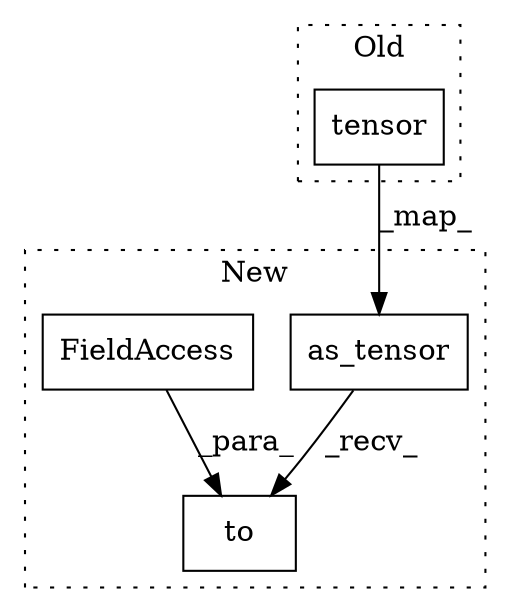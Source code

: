 digraph G {
subgraph cluster0 {
1 [label="tensor" a="32" s="7003,7015" l="7,1" shape="box"];
label = "Old";
style="dotted";
}
subgraph cluster1 {
2 [label="as_tensor" a="32" s="7003,7018" l="10,1" shape="box"];
3 [label="to" a="32" s="7020,7043" l="3,1" shape="box"];
4 [label="FieldAccess" a="22" s="7023" l="20" shape="box"];
label = "New";
style="dotted";
}
1 -> 2 [label="_map_"];
2 -> 3 [label="_recv_"];
4 -> 3 [label="_para_"];
}
